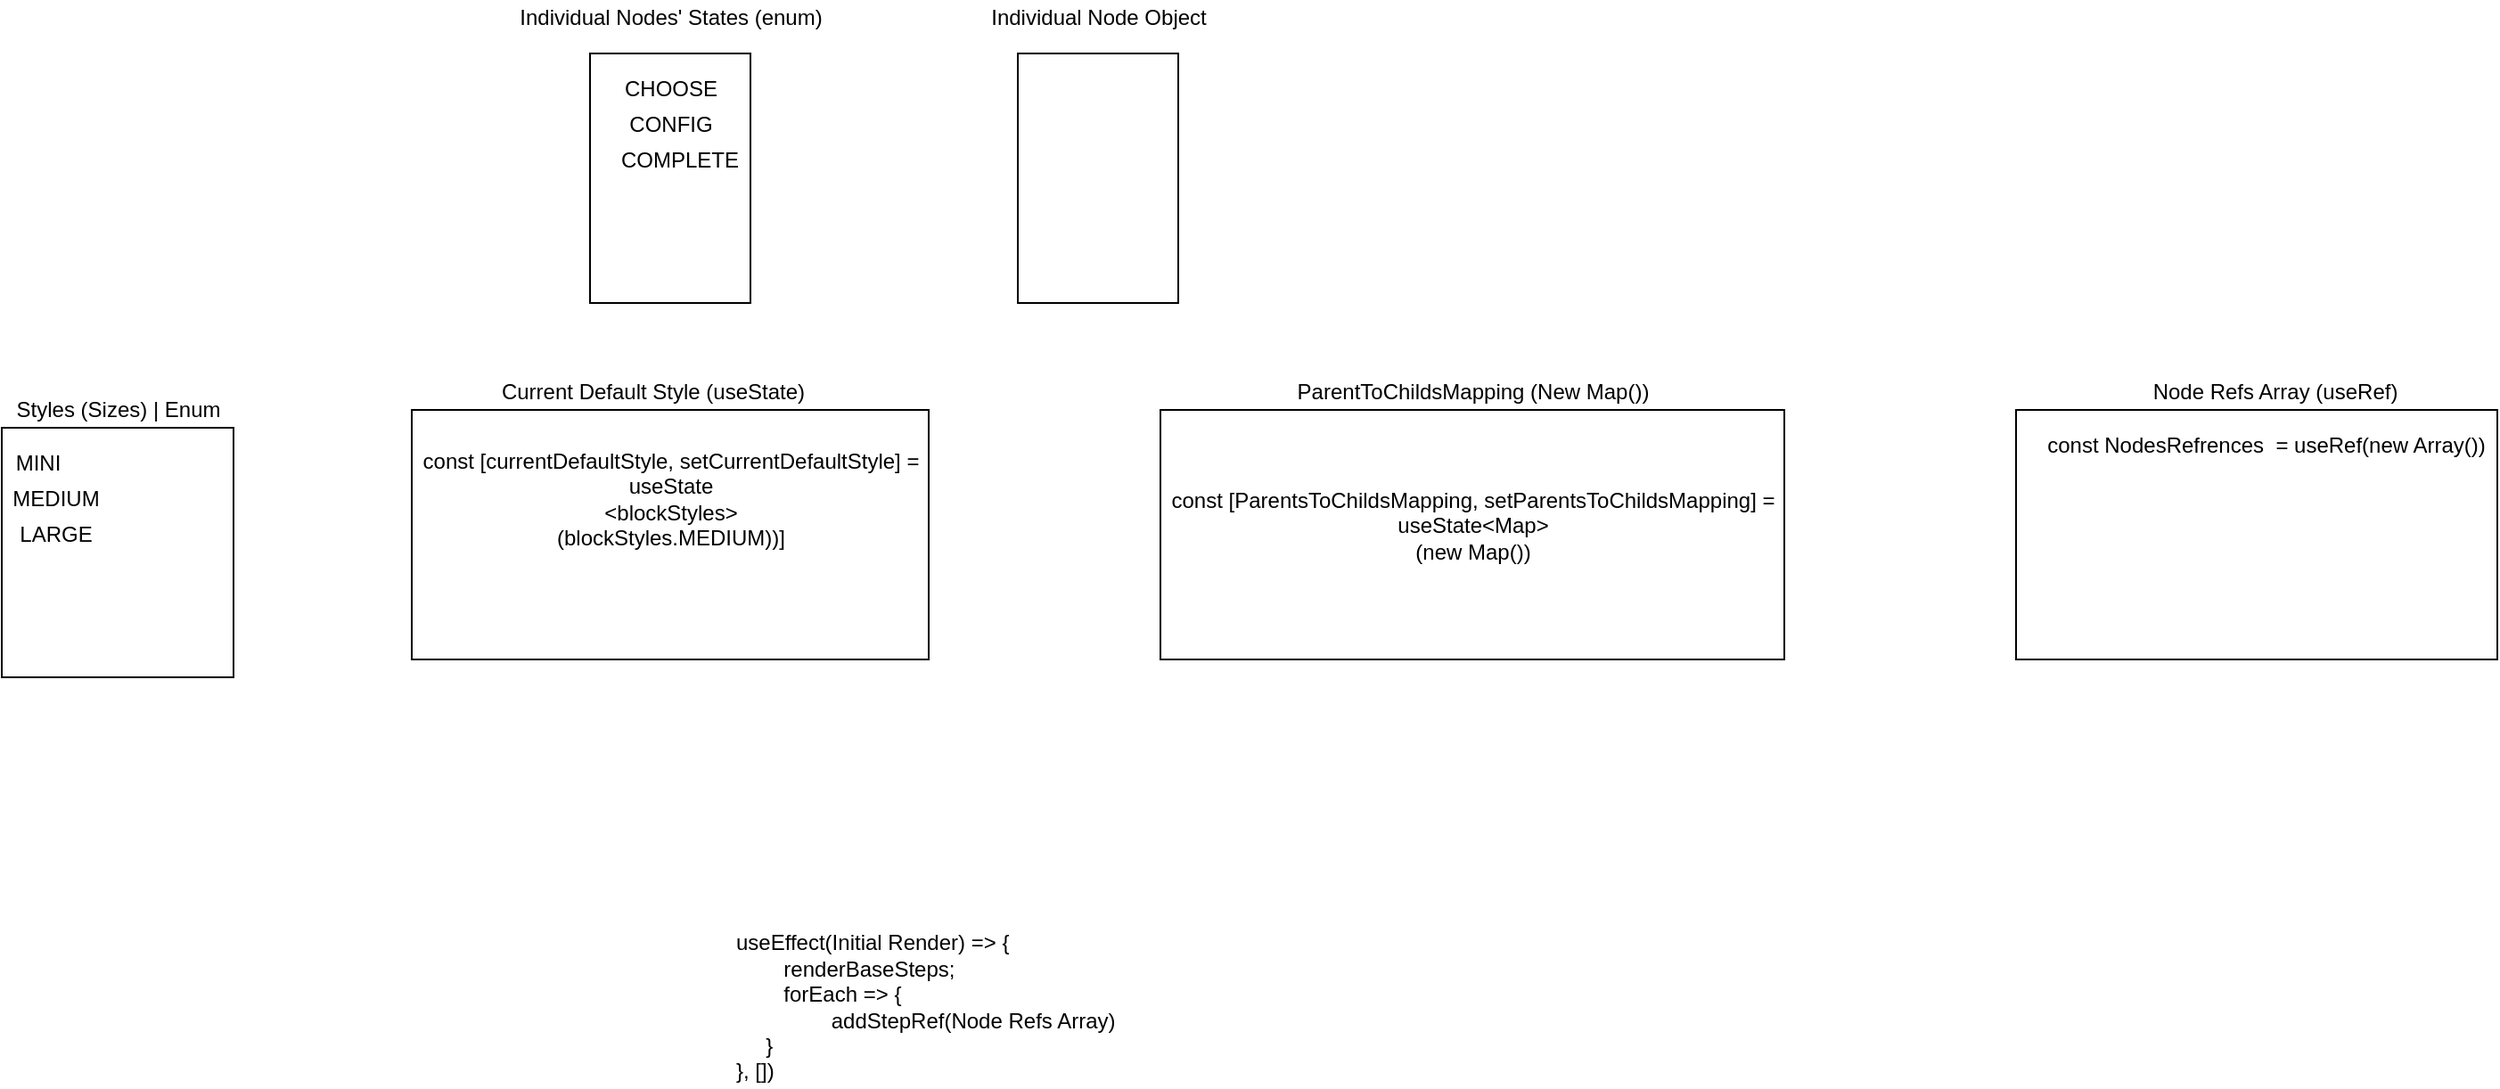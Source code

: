 <mxfile>
    <diagram id="EX6qf54npOTaDvs-NjaZ" name="Page-1">
        <mxGraphModel dx="510" dy="689" grid="1" gridSize="10" guides="1" tooltips="1" connect="1" arrows="1" fold="1" page="1" pageScale="1" pageWidth="850" pageHeight="1100" math="0" shadow="0">
            <root>
                <mxCell id="0"/>
                <mxCell id="1" parent="0"/>
                <mxCell id="2" value="" style="whiteSpace=wrap;html=1;" vertex="1" parent="1">
                    <mxGeometry x="270" y="380" width="130" height="140" as="geometry"/>
                </mxCell>
                <mxCell id="4" value="Styles (Sizes) | Enum" style="text;html=1;align=center;verticalAlign=middle;resizable=0;points=[];autosize=1;strokeColor=none;fillColor=none;" vertex="1" parent="1">
                    <mxGeometry x="270" y="360" width="130" height="20" as="geometry"/>
                </mxCell>
                <mxCell id="5" value="MINI" style="text;html=1;align=center;verticalAlign=middle;resizable=0;points=[];autosize=1;strokeColor=none;fillColor=none;" vertex="1" parent="1">
                    <mxGeometry x="270" y="390" width="40" height="20" as="geometry"/>
                </mxCell>
                <mxCell id="6" value="MEDIUM" style="text;html=1;align=center;verticalAlign=middle;resizable=0;points=[];autosize=1;strokeColor=none;fillColor=none;" vertex="1" parent="1">
                    <mxGeometry x="270" y="410" width="60" height="20" as="geometry"/>
                </mxCell>
                <mxCell id="7" value="LARGE" style="text;html=1;align=center;verticalAlign=middle;resizable=0;points=[];autosize=1;strokeColor=none;fillColor=none;" vertex="1" parent="1">
                    <mxGeometry x="270" y="430" width="60" height="20" as="geometry"/>
                </mxCell>
                <mxCell id="8" value="" style="whiteSpace=wrap;html=1;" vertex="1" parent="1">
                    <mxGeometry x="500" y="370" width="290" height="140" as="geometry"/>
                </mxCell>
                <mxCell id="9" value="Current Default Style (useState)" style="text;html=1;align=center;verticalAlign=middle;resizable=0;points=[];autosize=1;strokeColor=none;fillColor=none;" vertex="1" parent="1">
                    <mxGeometry x="540" y="350" width="190" height="20" as="geometry"/>
                </mxCell>
                <mxCell id="10" value="const [currentDefaultStyle, setCurrentDefaultStyle] = &lt;br&gt;useState&lt;br&gt;&amp;lt;blockStyles&amp;gt;&lt;br&gt;(blockStyles.MEDIUM))]" style="text;html=1;align=center;verticalAlign=middle;resizable=0;points=[];autosize=1;strokeColor=none;fillColor=none;" vertex="1" parent="1">
                    <mxGeometry x="500" y="390" width="290" height="60" as="geometry"/>
                </mxCell>
                <mxCell id="11" value="ParentToChildsMapping (New Map())" style="text;html=1;align=center;verticalAlign=middle;resizable=0;points=[];autosize=1;strokeColor=none;fillColor=none;" vertex="1" parent="1">
                    <mxGeometry x="990" y="350" width="210" height="20" as="geometry"/>
                </mxCell>
                <mxCell id="12" value="" style="whiteSpace=wrap;html=1;" vertex="1" parent="1">
                    <mxGeometry x="920" y="370" width="350" height="140" as="geometry"/>
                </mxCell>
                <mxCell id="13" value="const [ParentsToChildsMapping, setParentsToChildsMapping] = &lt;br&gt;useState&amp;lt;Map&amp;gt;&lt;br&gt;(new Map())" style="text;html=1;align=center;verticalAlign=middle;resizable=0;points=[];autosize=1;strokeColor=none;fillColor=none;" vertex="1" parent="1">
                    <mxGeometry x="920" y="410" width="350" height="50" as="geometry"/>
                </mxCell>
                <mxCell id="14" value="" style="whiteSpace=wrap;html=1;" vertex="1" parent="1">
                    <mxGeometry x="1400" y="370" width="270" height="140" as="geometry"/>
                </mxCell>
                <mxCell id="15" value="Node Refs Array (useRef)" style="text;html=1;align=center;verticalAlign=middle;resizable=0;points=[];autosize=1;strokeColor=none;fillColor=none;" vertex="1" parent="1">
                    <mxGeometry x="1470" y="350" width="150" height="20" as="geometry"/>
                </mxCell>
                <mxCell id="16" value="const NodesRefrences&amp;nbsp; = useRef(new Array())" style="text;html=1;align=center;verticalAlign=middle;resizable=0;points=[];autosize=1;strokeColor=none;fillColor=none;" vertex="1" parent="1">
                    <mxGeometry x="1410" y="380" width="260" height="20" as="geometry"/>
                </mxCell>
                <mxCell id="17" value="useEffect(Initial Render) =&amp;gt; {&lt;br&gt;&lt;span style=&quot;white-space: pre&quot;&gt;&#9;&lt;/span&gt;renderBaseSteps;&lt;br&gt;&lt;span style=&quot;white-space: pre&quot;&gt;&#9;&lt;/span&gt;forEach =&amp;gt; {&lt;br&gt;&lt;span style=&quot;white-space: pre&quot;&gt;&#9;&lt;/span&gt;&lt;span style=&quot;white-space: pre&quot;&gt;&#9;&lt;/span&gt;addStepRef(Node Refs Array)&lt;br&gt;&amp;nbsp; &amp;nbsp; &amp;nbsp;}&lt;br&gt;}, [])" style="text;html=1;align=left;verticalAlign=middle;resizable=0;points=[];autosize=1;strokeColor=none;fillColor=none;" vertex="1" parent="1">
                    <mxGeometry x="680" y="660" width="230" height="90" as="geometry"/>
                </mxCell>
                <mxCell id="18" value="" style="whiteSpace=wrap;html=1;" vertex="1" parent="1">
                    <mxGeometry x="600" y="170" width="90" height="140" as="geometry"/>
                </mxCell>
                <mxCell id="19" value="Individual Nodes' States (enum)" style="text;html=1;align=center;verticalAlign=middle;resizable=0;points=[];autosize=1;strokeColor=none;fillColor=none;" vertex="1" parent="1">
                    <mxGeometry x="550" y="140" width="190" height="20" as="geometry"/>
                </mxCell>
                <mxCell id="20" value="CHOOSE" style="text;html=1;align=center;verticalAlign=middle;resizable=0;points=[];autosize=1;strokeColor=none;fillColor=none;" vertex="1" parent="1">
                    <mxGeometry x="610" y="180" width="70" height="20" as="geometry"/>
                </mxCell>
                <mxCell id="21" value="CONFIG" style="text;html=1;align=center;verticalAlign=middle;resizable=0;points=[];autosize=1;strokeColor=none;fillColor=none;" vertex="1" parent="1">
                    <mxGeometry x="615" y="200" width="60" height="20" as="geometry"/>
                </mxCell>
                <mxCell id="22" value="COMPLETE" style="text;html=1;align=center;verticalAlign=middle;resizable=0;points=[];autosize=1;strokeColor=none;fillColor=none;" vertex="1" parent="1">
                    <mxGeometry x="610" y="220" width="80" height="20" as="geometry"/>
                </mxCell>
                <mxCell id="23" value="" style="whiteSpace=wrap;html=1;" vertex="1" parent="1">
                    <mxGeometry x="840" y="170" width="90" height="140" as="geometry"/>
                </mxCell>
                <mxCell id="24" value="Individual Node Object" style="text;html=1;align=center;verticalAlign=middle;resizable=0;points=[];autosize=1;strokeColor=none;fillColor=none;" vertex="1" parent="1">
                    <mxGeometry x="815" y="140" width="140" height="20" as="geometry"/>
                </mxCell>
            </root>
        </mxGraphModel>
    </diagram>
</mxfile>